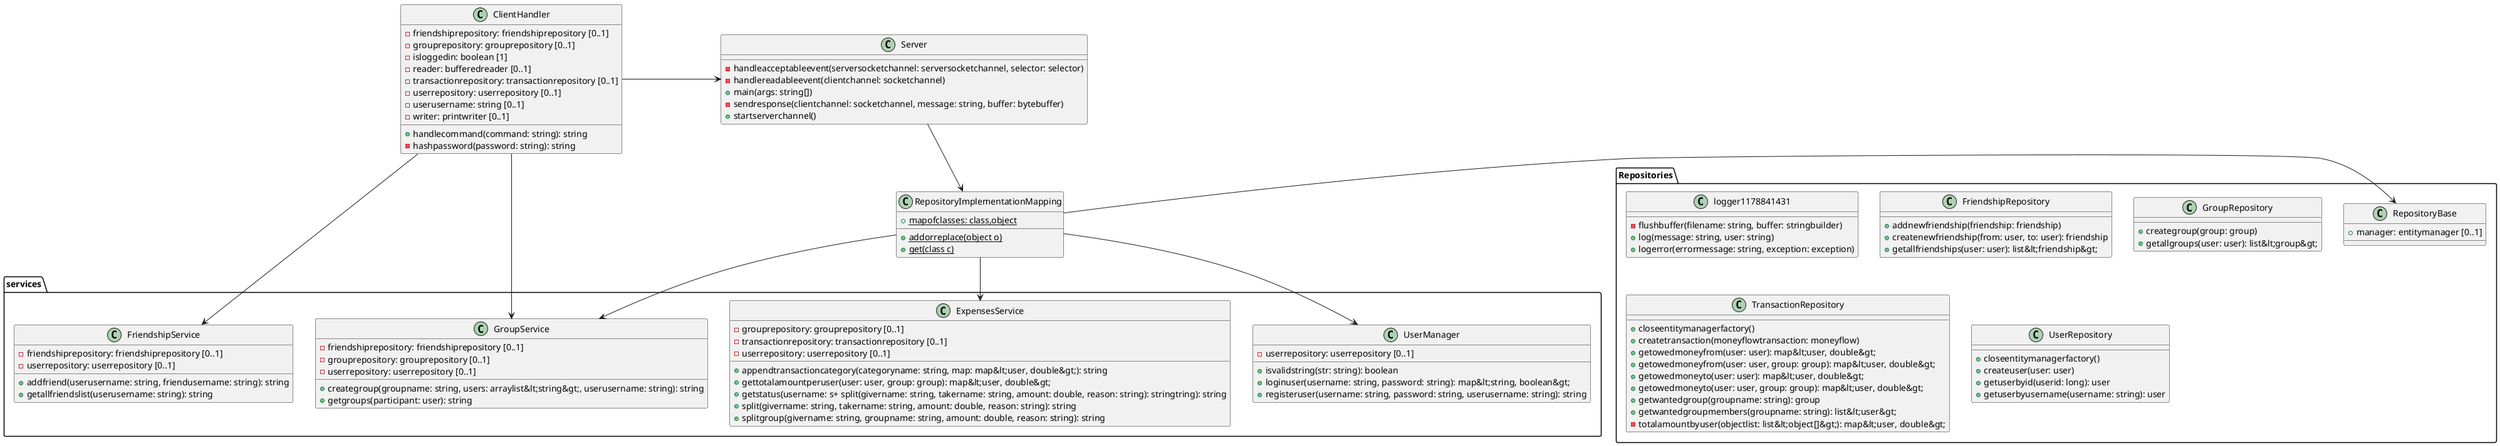 @startuml

class Server{
- handleacceptableevent(serversocketchannel: serversocketchannel, selector: selector)
- handlereadableevent(clientchannel: socketchannel)
+ main(args: string[])
- sendresponse(clientchannel: socketchannel, message: string, buffer: bytebuffer)
+ startserverchannel()
}
class ClientHandler{
-   friendshiprepository: friendshiprepository [0..1]
-   grouprepository: grouprepository [0..1]
-   isloggedin: boolean [1]
-   reader: bufferedreader [0..1]
-   transactionrepository: transactionrepository [0..1]
-   userrepository: userrepository [0..1]
-   userusername: string [0..1]
-   writer: printwriter [0..1]
+ handlecommand(command: string): string
- hashpassword(password: string): string
}
package services
{
class UserManager{
-   userrepository: userrepository [0..1]
+ isvalidstring(str: string): boolean
+ loginuser(username: string, password: string): map&lt;string, boolean&gt;
+ registeruser(username: string, password: string, userusername: string): string
}
class ExpensesService
{
 -   grouprepository: grouprepository [0..1]
 -   transactionrepository: transactionrepository [0..1]
 -   userrepository: userrepository [0..1]
+ appendtransactioncategory(categoryname: string, map: map&lt;user, double&gt;): string
 + gettotalamountperuser(user: user, group: group): map&lt;user, double&gt;
 + getstatus(username: s+ split(givername: string, takername: string, amount: double, reason: string): stringtring): string
 + split(givername: string, takername: string, amount: double, reason: string): string
 + splitgroup(givername: string, groupname: string, amount: double, reason: string): string
}

class FriendshipService{

-   friendshiprepository: friendshiprepository [0..1]
-   userrepository: userrepository [0..1]

+ addfriend(userusername: string, friendusername: string): string
+ getallfriendslist(userusername: string): string
}

class GroupService{
-   friendshiprepository: friendshiprepository [0..1]
-   grouprepository: grouprepository [0..1]
-   userrepository: userrepository [0..1]
+ creategroup(groupname: string, users: arraylist&lt;string&gt;, userusername: string): string
+ getgroups(participant: user): string
}
}

package Repositories
{

class logger1178841431{
- flushbuffer(filename: string, buffer: stringbuilder)
+ log(message: string, user: string)
+ logerror(errormessage: string, exception: exception)
}


class FriendshipRepository{
+ addnewfriendship(friendship: friendship)
+ createnewfriendship(from: user, to: user): friendship
+ getallfriendships(user: user): list&lt;friendship&gt;
}



class GroupRepository{
+ creategroup(group: group)
+ getallgroups(user: user): list&lt;group&gt;
}

class RepositoryBase{
+   manager: entitymanager [0..1]
}

class TransactionRepository{
+ closeentitymanagerfactory()
+ createtransaction(moneyflowtransaction: moneyflow)
+ getowedmoneyfrom(user: user): map&lt;user, double&gt;
+ getowedmoneyfrom(user: user, group: group): map&lt;user, double&gt;
+ getowedmoneyto(user: user): map&lt;user, double&gt;
+ getowedmoneyto(user: user, group: group): map&lt;user, double&gt;
+ getwantedgroup(groupname: string): group
+ getwantedgroupmembers(groupname: string): list&lt;user&gt;
- totalamountbyuser(objectlist: list&lt;object[]&gt;): map&lt;user, double&gt;
}

class UserRepository{
+ closeentitymanagerfactory()
+ createuser(user: user)
+ getuserbyid(userid: long): user
+ getuserbyusername(username: string): user
}
}



class RepositoryImplementationMapping{
+ {static} mapofclasses: class,object
+ {static}addorreplace(object o)
+ {static}get(class c)
}

ClientHandler -down> Server
Server --> RepositoryImplementationMapping
'edges
RepositoryImplementationMapping --> ExpensesService
RepositoryImplementationMapping  --> GroupService
RepositoryImplementationMapping -> UserManager
RepositoryImplementationMapping -> RepositoryBase
ClientHandler -> FriendshipService
ClientHandler -> GroupService

}
@enduml
